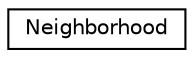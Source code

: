 digraph "Graphical Class Hierarchy"
{
 // LATEX_PDF_SIZE
  edge [fontname="Helvetica",fontsize="10",labelfontname="Helvetica",labelfontsize="10"];
  node [fontname="Helvetica",fontsize="10",shape=record];
  rankdir="LR";
  Node0 [label="Neighborhood",height=0.2,width=0.4,color="black", fillcolor="white", style="filled",URL="$structoperations__research_1_1sat_1_1_neighborhood.html",tooltip=" "];
}
